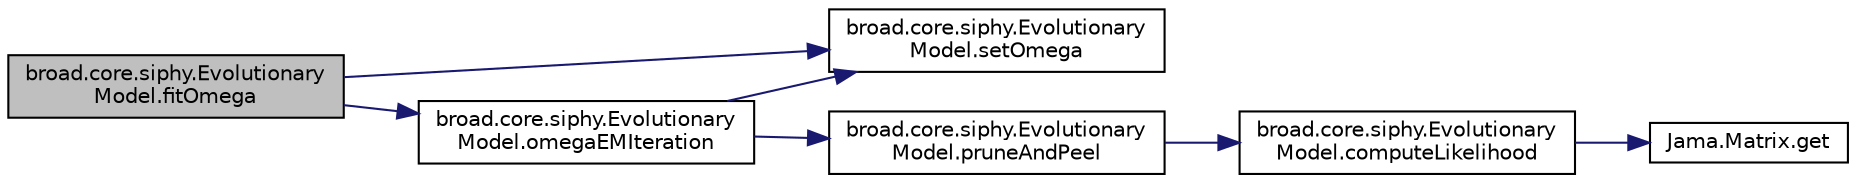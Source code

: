 digraph "broad.core.siphy.EvolutionaryModel.fitOmega"
{
  edge [fontname="Helvetica",fontsize="10",labelfontname="Helvetica",labelfontsize="10"];
  node [fontname="Helvetica",fontsize="10",shape=record];
  rankdir="LR";
  Node1 [label="broad.core.siphy.Evolutionary\lModel.fitOmega",height=0.2,width=0.4,color="black", fillcolor="grey75", style="filled" fontcolor="black"];
  Node1 -> Node2 [color="midnightblue",fontsize="10",style="solid"];
  Node2 [label="broad.core.siphy.Evolutionary\lModel.omegaEMIteration",height=0.2,width=0.4,color="black", fillcolor="white", style="filled",URL="$classbroad_1_1core_1_1siphy_1_1_evolutionary_model.html#ae96eafde7fdc8a56306db5c4a1f48fe4"];
  Node2 -> Node3 [color="midnightblue",fontsize="10",style="solid"];
  Node3 [label="broad.core.siphy.Evolutionary\lModel.setOmega",height=0.2,width=0.4,color="black", fillcolor="white", style="filled",URL="$classbroad_1_1core_1_1siphy_1_1_evolutionary_model.html#a0a669885427f163c3382a5a7d77f2573"];
  Node2 -> Node4 [color="midnightblue",fontsize="10",style="solid"];
  Node4 [label="broad.core.siphy.Evolutionary\lModel.pruneAndPeel",height=0.2,width=0.4,color="black", fillcolor="white", style="filled",URL="$classbroad_1_1core_1_1siphy_1_1_evolutionary_model.html#a32d8bd38fc327de8c840c67a72cb54aa"];
  Node4 -> Node5 [color="midnightblue",fontsize="10",style="solid"];
  Node5 [label="broad.core.siphy.Evolutionary\lModel.computeLikelihood",height=0.2,width=0.4,color="black", fillcolor="white", style="filled",URL="$classbroad_1_1core_1_1siphy_1_1_evolutionary_model.html#af0505fba93f6d822b09fd631b78bfadf"];
  Node5 -> Node6 [color="midnightblue",fontsize="10",style="solid"];
  Node6 [label="Jama.Matrix.get",height=0.2,width=0.4,color="black", fillcolor="white", style="filled",URL="$class_jama_1_1_matrix.html#a4570cadbd1f4ccf87e21ecbcfe5f471f"];
  Node1 -> Node3 [color="midnightblue",fontsize="10",style="solid"];
}
